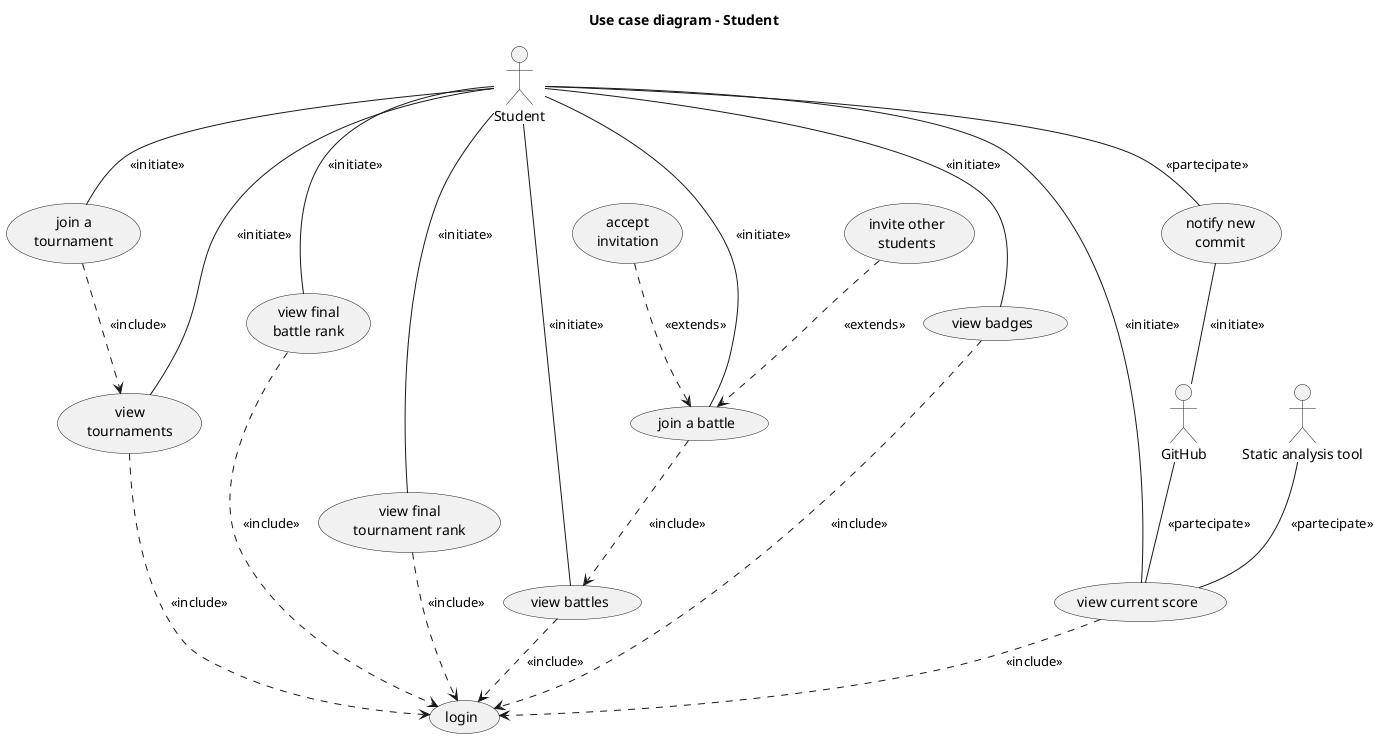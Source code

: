@startuml use case diagram - student
title Use case diagram - Student

actor :Student:
actor :GitHub:
actor :Static analysis tool: as tool

'usecase (view battle\ndetails) as battleDetails
'usecase (view\ntournament\ndetails) as tournamentDetails
usecase (join a\ntournament) as joinTournament
usecase (view\ntournaments) as viewTournaments

Student -- joinTournament: <<initiate>>
Student --- viewTournaments: <<initiate>>
joinTournament ..> viewTournaments: <<include>>
viewTournaments ..> (login): <<include>>

Student --- (join a battle): <<initiate>>
Student --- (view battles): <<initiate>>
(join a battle) ..> (view battles): <<include>>
(view battles) ..> login: <<include>>


'Student --- battleDetails: <<initiate>>
'Student -- tournamentDetails: <<initiate>>

'(join a battle) .> battleDetails: <<include>>
'battleDetails .> tournamentDetails: <<include>>
'tournamentDetails .> joinTournament: <<include>>

(invite other\nstudents) ..> (join a battle): <<extends>>
(accept\ninvitation) ..> (join a battle): <<extends>>

Student -- (view final\nbattle rank): <<initiate>>
(view final\nbattle rank) ..> login: <<include>>

Student -- (view final\ntournament rank): <<initiate>>
(view final\ntournament rank) ..> login: <<include>>

Student -- (view badges): <<initiate>>
(view badges) ..> login: <<include>>


Student - (view current score): <<initiate>>
GitHub -- (view current score): <<partecipate>>
tool -- (view current score): <<partecipate>>
(view current score) ..> login: <<include>>

Student -- (notify new\ncommit): <<partecipate>>
(notify new\ncommit) -- GitHub: <<initiate>>


@enduml